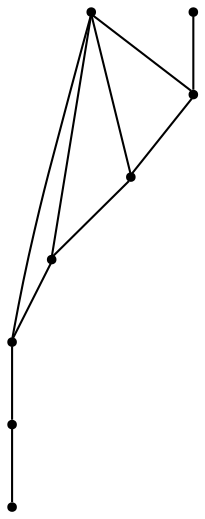 graph {
  node [shape=point,comment="{\"directed\":false,\"doi\":\"10.1007/3-540-36151-0_4\",\"figure\":\"?\"}"]

  v0 [pos="1586.283334096273,1177.1374702453618"]
  v1 [pos="1647.6583798726401,1178.0125617980962"]
  v2 [pos="1523.033364613851,1177.387460072836"]
  v3 [pos="1460.658359527588,1177.387460072836"]
  v4 [pos="1429.033374786377,990.637556711833"]
  v5 [pos="1336.4083290100098,1177.1374702453618"]
  v6 [pos="1398.783334096273,1177.1374702453618"]
  v7 [pos="1272.783374786377,1178.0125617980962"]

  v0 -- v1 [id="-1",pos="1586.283334096273,1177.1374702453618 1647.6583798726401,1178.0125617980962 1647.6583798726401,1178.0125617980962 1647.6583798726401,1178.0125617980962"]
  v7 -- v5 [id="-2",pos="1272.783374786377,1178.0125617980962 1336.4083290100098,1177.1374702453618 1336.4083290100098,1177.1374702453618 1336.4083290100098,1177.1374702453618"]
  v5 -- v6 [id="-4",pos="1336.4083290100098,1177.1374702453618 1398.783334096273,1177.1374702453618 1398.783334096273,1177.1374702453618 1398.783334096273,1177.1374702453618"]
  v6 -- v3 [id="-5",pos="1398.783334096273,1177.1374702453618 1460.658359527588,1177.387460072836 1460.658359527588,1177.387460072836 1460.658359527588,1177.387460072836"]
  v4 -- v2 [id="-6",pos="1429.033374786377,990.637556711833 1523.033364613851,1177.387460072836 1523.033364613851,1177.387460072836 1523.033364613851,1177.387460072836"]
  v4 -- v6 [id="-7",pos="1429.033374786377,990.637556711833 1398.783334096273,1177.1374702453618 1398.783334096273,1177.1374702453618 1398.783334096273,1177.1374702453618"]
  v4 -- v5 [id="-8",pos="1429.033374786377,990.637556711833 1336.4083290100098,1177.1374702453618 1336.4083290100098,1177.1374702453618 1336.4083290100098,1177.1374702453618"]
  v4 -- v3 [id="-9",pos="1429.033374786377,990.637556711833 1460.658359527588,1177.387460072836 1460.658359527588,1177.387460072836 1460.658359527588,1177.387460072836"]
  v3 -- v2 [id="-10",pos="1460.658359527588,1177.387460072836 1523.033364613851,1177.387460072836 1523.033364613851,1177.387460072836 1523.033364613851,1177.387460072836"]
  v2 -- v0 [id="-11",pos="1523.033364613851,1177.387460072836 1586.283334096273,1177.1374702453618 1586.283334096273,1177.1374702453618 1586.283334096273,1177.1374702453618"]
}